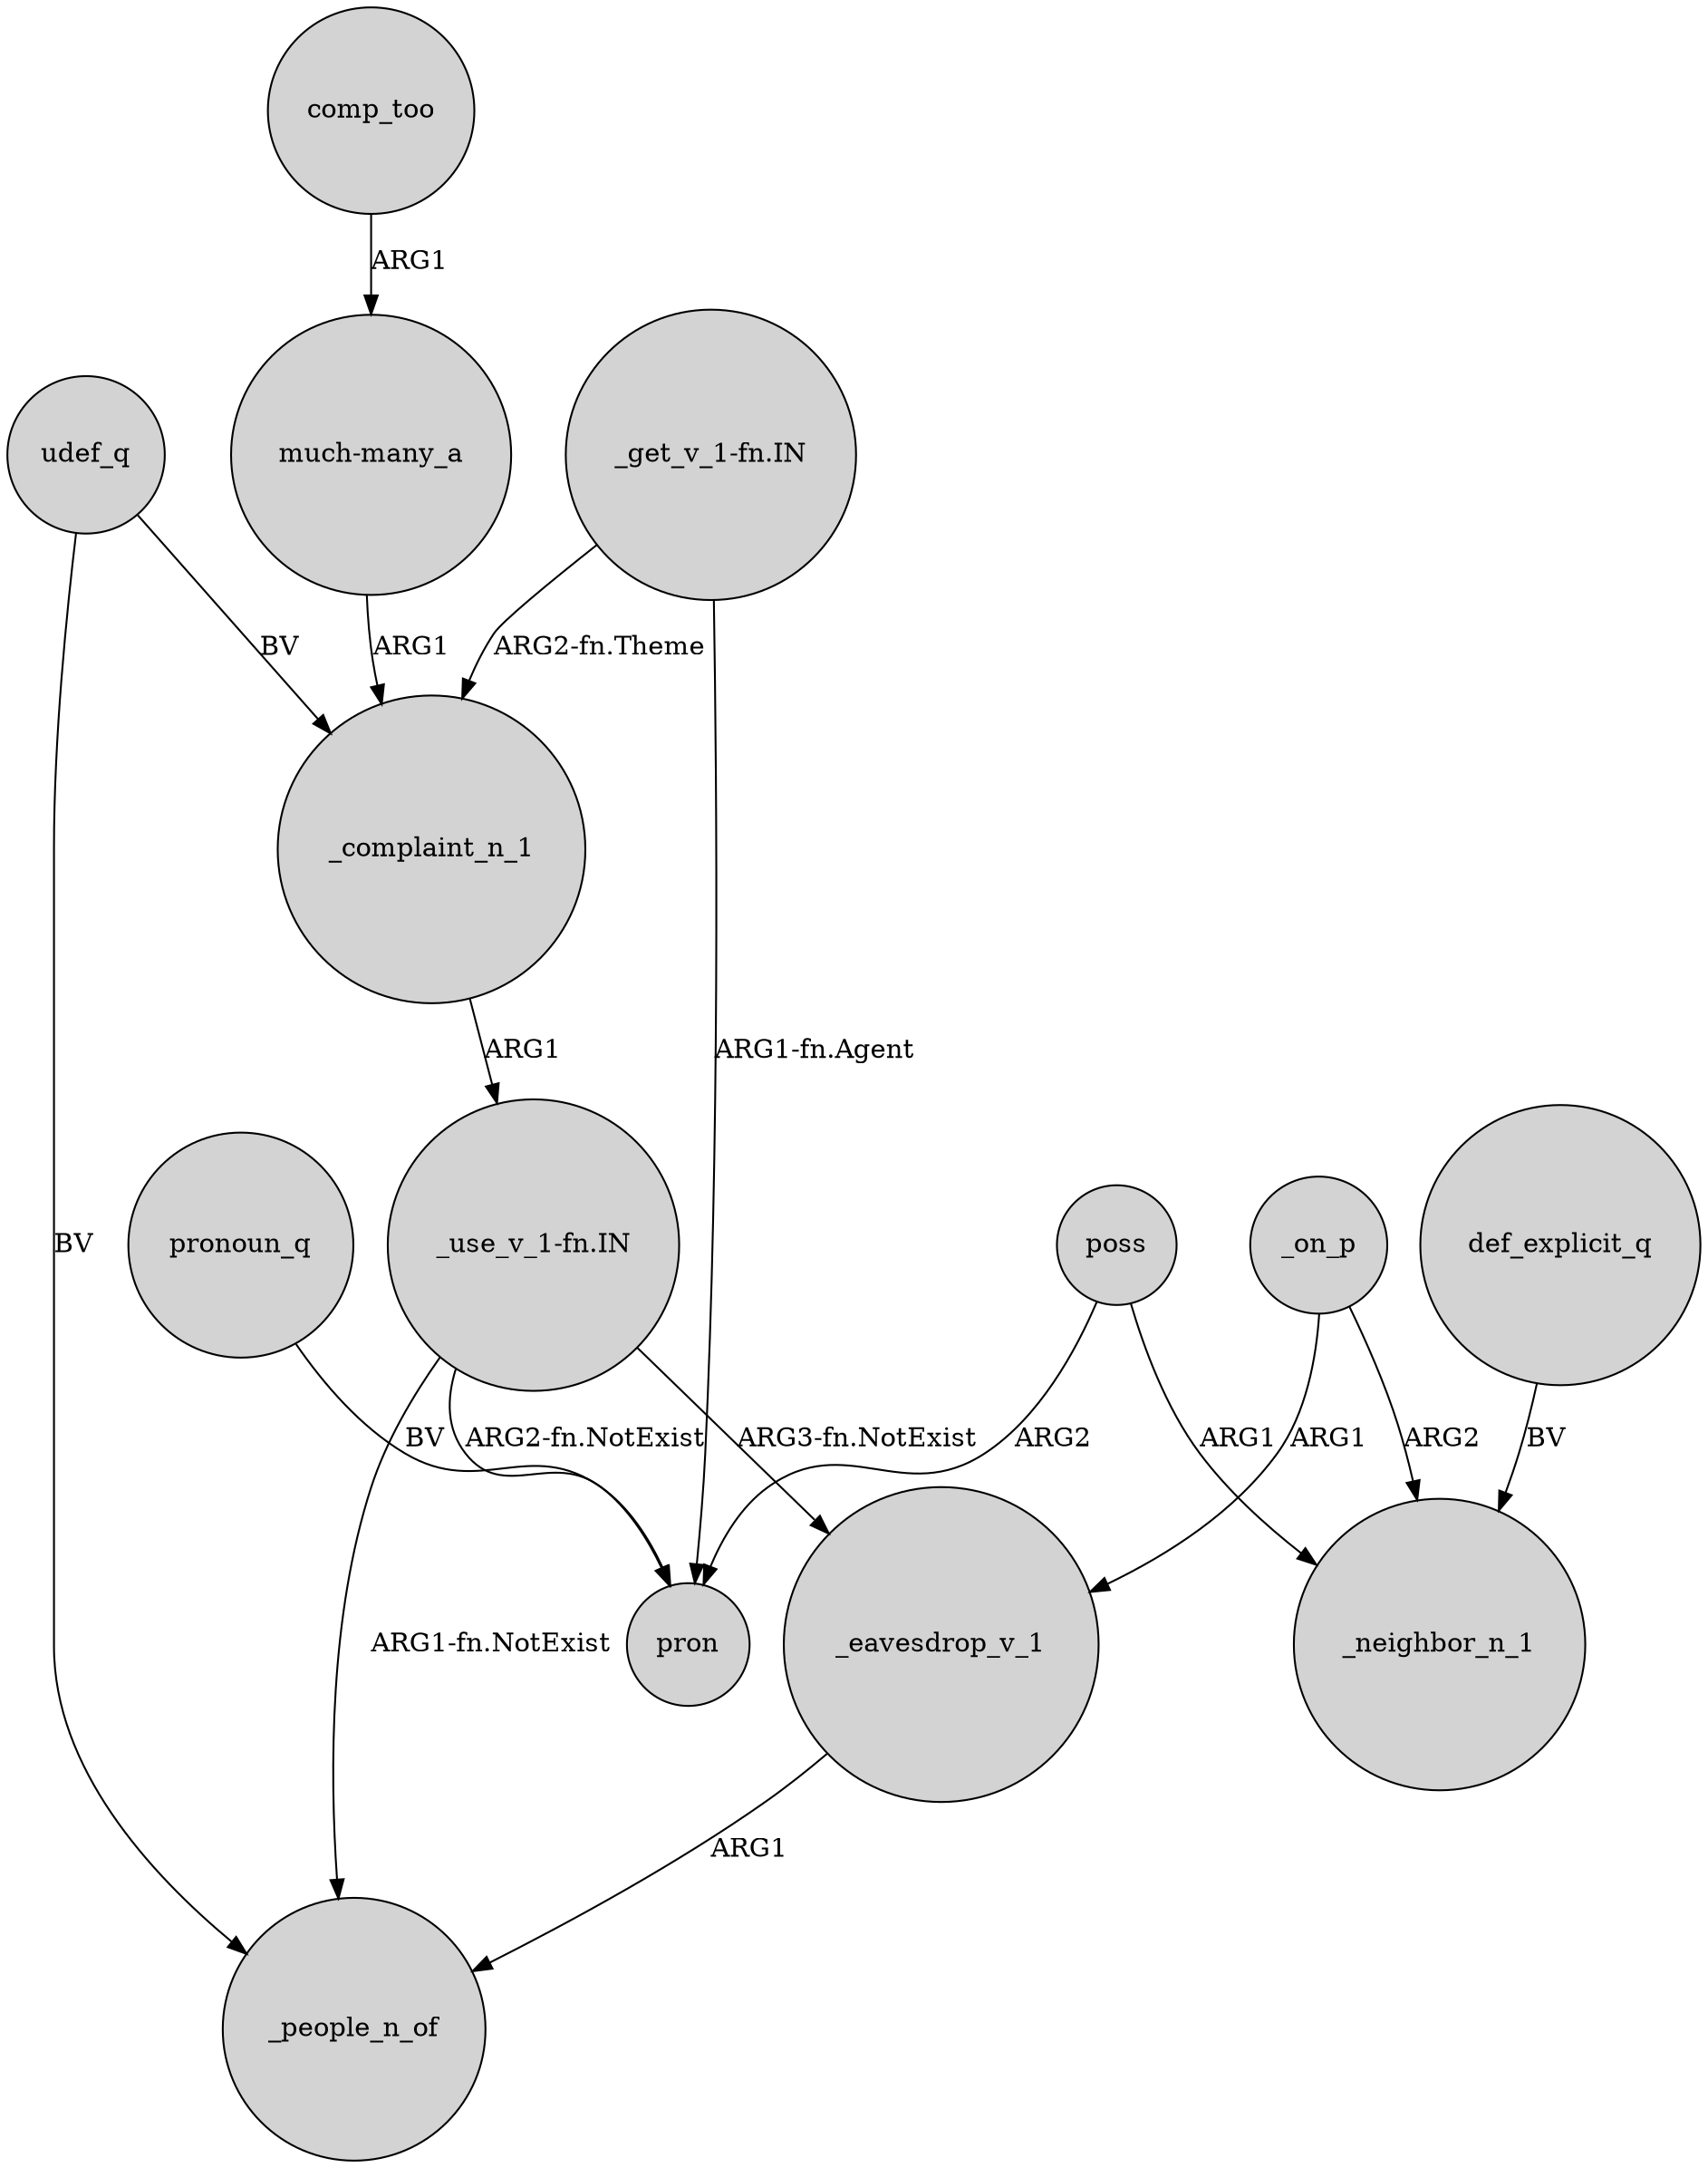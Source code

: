 digraph {
	node [shape=circle style=filled]
	udef_q -> _complaint_n_1 [label=BV]
	"_use_v_1-fn.IN" -> pron [label="ARG2-fn.NotExist"]
	"_use_v_1-fn.IN" -> _eavesdrop_v_1 [label="ARG3-fn.NotExist"]
	def_explicit_q -> _neighbor_n_1 [label=BV]
	"_get_v_1-fn.IN" -> _complaint_n_1 [label="ARG2-fn.Theme"]
	"_get_v_1-fn.IN" -> pron [label="ARG1-fn.Agent"]
	_on_p -> _eavesdrop_v_1 [label=ARG1]
	poss -> _neighbor_n_1 [label=ARG1]
	_complaint_n_1 -> "_use_v_1-fn.IN" [label=ARG1]
	_eavesdrop_v_1 -> _people_n_of [label=ARG1]
	poss -> pron [label=ARG2]
	_on_p -> _neighbor_n_1 [label=ARG2]
	"much-many_a" -> _complaint_n_1 [label=ARG1]
	udef_q -> _people_n_of [label=BV]
	comp_too -> "much-many_a" [label=ARG1]
	"_use_v_1-fn.IN" -> _people_n_of [label="ARG1-fn.NotExist"]
	pronoun_q -> pron [label=BV]
}
